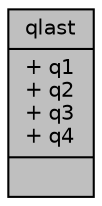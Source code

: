 digraph "qlast"
{
 // INTERACTIVE_SVG=YES
  edge [fontname="Helvetica",fontsize="10",labelfontname="Helvetica",labelfontsize="10"];
  node [fontname="Helvetica",fontsize="10",shape=record];
  Node1 [label="{qlast\n|+ q1\l+ q2\l+ q3\l+ q4\l|}",height=0.2,width=0.4,color="black", fillcolor="grey75", style="filled", fontcolor="black"];
}

